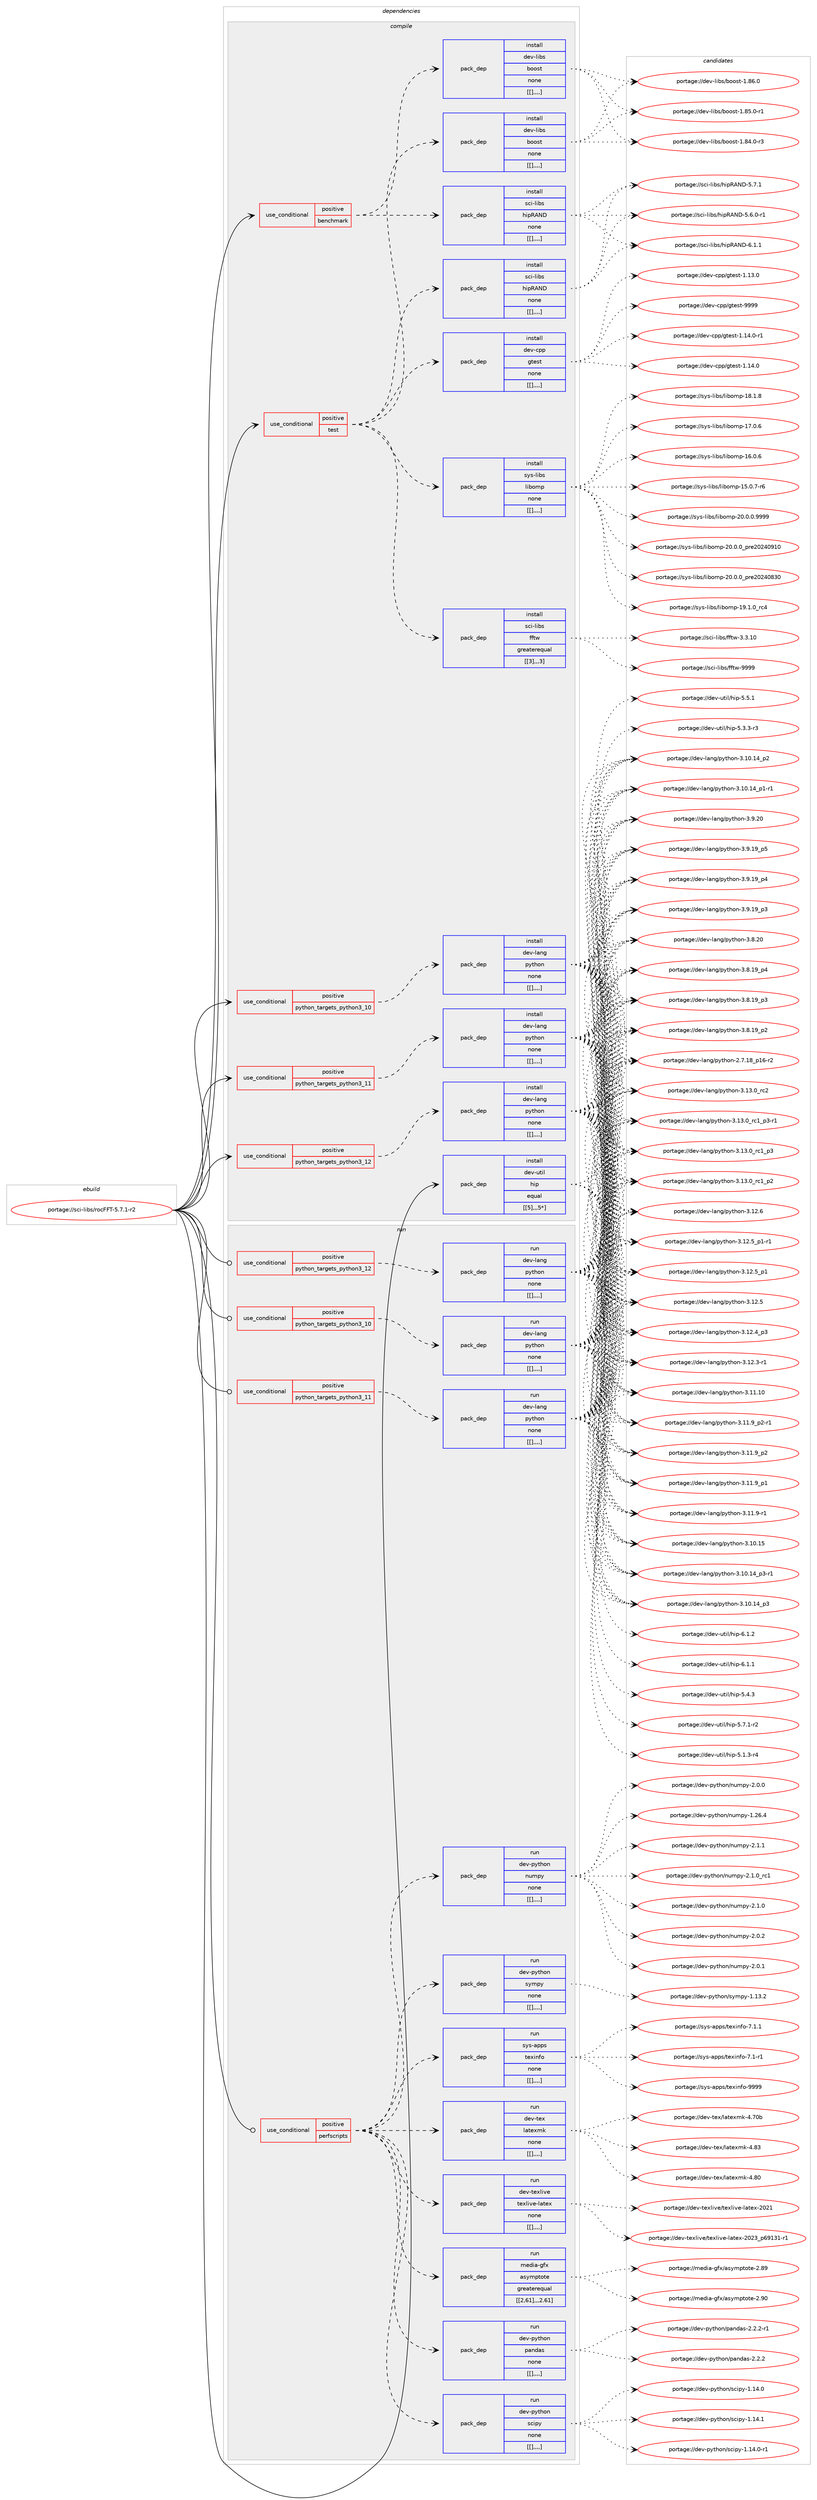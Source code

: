 digraph prolog {

# *************
# Graph options
# *************

newrank=true;
concentrate=true;
compound=true;
graph [rankdir=LR,fontname=Helvetica,fontsize=10,ranksep=1.5];#, ranksep=2.5, nodesep=0.2];
edge  [arrowhead=vee];
node  [fontname=Helvetica,fontsize=10];

# **********
# The ebuild
# **********

subgraph cluster_leftcol {
color=gray;
label=<<i>ebuild</i>>;
id [label="portage://sci-libs/rocFFT-5.7.1-r2", color=red, width=4, href="../sci-libs/rocFFT-5.7.1-r2.svg"];
}

# ****************
# The dependencies
# ****************

subgraph cluster_midcol {
color=gray;
label=<<i>dependencies</i>>;
subgraph cluster_compile {
fillcolor="#eeeeee";
style=filled;
label=<<i>compile</i>>;
subgraph cond111381 {
dependency421542 [label=<<TABLE BORDER="0" CELLBORDER="1" CELLSPACING="0" CELLPADDING="4"><TR><TD ROWSPAN="3" CELLPADDING="10">use_conditional</TD></TR><TR><TD>positive</TD></TR><TR><TD>benchmark</TD></TR></TABLE>>, shape=none, color=red];
subgraph pack307153 {
dependency421543 [label=<<TABLE BORDER="0" CELLBORDER="1" CELLSPACING="0" CELLPADDING="4" WIDTH="220"><TR><TD ROWSPAN="6" CELLPADDING="30">pack_dep</TD></TR><TR><TD WIDTH="110">install</TD></TR><TR><TD>dev-libs</TD></TR><TR><TD>boost</TD></TR><TR><TD>none</TD></TR><TR><TD>[[],,,,]</TD></TR></TABLE>>, shape=none, color=blue];
}
dependency421542:e -> dependency421543:w [weight=20,style="dashed",arrowhead="vee"];
subgraph pack307154 {
dependency421544 [label=<<TABLE BORDER="0" CELLBORDER="1" CELLSPACING="0" CELLPADDING="4" WIDTH="220"><TR><TD ROWSPAN="6" CELLPADDING="30">pack_dep</TD></TR><TR><TD WIDTH="110">install</TD></TR><TR><TD>sci-libs</TD></TR><TR><TD>hipRAND</TD></TR><TR><TD>none</TD></TR><TR><TD>[[],,,,]</TD></TR></TABLE>>, shape=none, color=blue];
}
dependency421542:e -> dependency421544:w [weight=20,style="dashed",arrowhead="vee"];
}
id:e -> dependency421542:w [weight=20,style="solid",arrowhead="vee"];
subgraph cond111382 {
dependency421545 [label=<<TABLE BORDER="0" CELLBORDER="1" CELLSPACING="0" CELLPADDING="4"><TR><TD ROWSPAN="3" CELLPADDING="10">use_conditional</TD></TR><TR><TD>positive</TD></TR><TR><TD>python_targets_python3_10</TD></TR></TABLE>>, shape=none, color=red];
subgraph pack307155 {
dependency421546 [label=<<TABLE BORDER="0" CELLBORDER="1" CELLSPACING="0" CELLPADDING="4" WIDTH="220"><TR><TD ROWSPAN="6" CELLPADDING="30">pack_dep</TD></TR><TR><TD WIDTH="110">install</TD></TR><TR><TD>dev-lang</TD></TR><TR><TD>python</TD></TR><TR><TD>none</TD></TR><TR><TD>[[],,,,]</TD></TR></TABLE>>, shape=none, color=blue];
}
dependency421545:e -> dependency421546:w [weight=20,style="dashed",arrowhead="vee"];
}
id:e -> dependency421545:w [weight=20,style="solid",arrowhead="vee"];
subgraph cond111383 {
dependency421547 [label=<<TABLE BORDER="0" CELLBORDER="1" CELLSPACING="0" CELLPADDING="4"><TR><TD ROWSPAN="3" CELLPADDING="10">use_conditional</TD></TR><TR><TD>positive</TD></TR><TR><TD>python_targets_python3_11</TD></TR></TABLE>>, shape=none, color=red];
subgraph pack307156 {
dependency421548 [label=<<TABLE BORDER="0" CELLBORDER="1" CELLSPACING="0" CELLPADDING="4" WIDTH="220"><TR><TD ROWSPAN="6" CELLPADDING="30">pack_dep</TD></TR><TR><TD WIDTH="110">install</TD></TR><TR><TD>dev-lang</TD></TR><TR><TD>python</TD></TR><TR><TD>none</TD></TR><TR><TD>[[],,,,]</TD></TR></TABLE>>, shape=none, color=blue];
}
dependency421547:e -> dependency421548:w [weight=20,style="dashed",arrowhead="vee"];
}
id:e -> dependency421547:w [weight=20,style="solid",arrowhead="vee"];
subgraph cond111384 {
dependency421549 [label=<<TABLE BORDER="0" CELLBORDER="1" CELLSPACING="0" CELLPADDING="4"><TR><TD ROWSPAN="3" CELLPADDING="10">use_conditional</TD></TR><TR><TD>positive</TD></TR><TR><TD>python_targets_python3_12</TD></TR></TABLE>>, shape=none, color=red];
subgraph pack307157 {
dependency421550 [label=<<TABLE BORDER="0" CELLBORDER="1" CELLSPACING="0" CELLPADDING="4" WIDTH="220"><TR><TD ROWSPAN="6" CELLPADDING="30">pack_dep</TD></TR><TR><TD WIDTH="110">install</TD></TR><TR><TD>dev-lang</TD></TR><TR><TD>python</TD></TR><TR><TD>none</TD></TR><TR><TD>[[],,,,]</TD></TR></TABLE>>, shape=none, color=blue];
}
dependency421549:e -> dependency421550:w [weight=20,style="dashed",arrowhead="vee"];
}
id:e -> dependency421549:w [weight=20,style="solid",arrowhead="vee"];
subgraph cond111385 {
dependency421551 [label=<<TABLE BORDER="0" CELLBORDER="1" CELLSPACING="0" CELLPADDING="4"><TR><TD ROWSPAN="3" CELLPADDING="10">use_conditional</TD></TR><TR><TD>positive</TD></TR><TR><TD>test</TD></TR></TABLE>>, shape=none, color=red];
subgraph pack307158 {
dependency421552 [label=<<TABLE BORDER="0" CELLBORDER="1" CELLSPACING="0" CELLPADDING="4" WIDTH="220"><TR><TD ROWSPAN="6" CELLPADDING="30">pack_dep</TD></TR><TR><TD WIDTH="110">install</TD></TR><TR><TD>dev-cpp</TD></TR><TR><TD>gtest</TD></TR><TR><TD>none</TD></TR><TR><TD>[[],,,,]</TD></TR></TABLE>>, shape=none, color=blue];
}
dependency421551:e -> dependency421552:w [weight=20,style="dashed",arrowhead="vee"];
subgraph pack307159 {
dependency421553 [label=<<TABLE BORDER="0" CELLBORDER="1" CELLSPACING="0" CELLPADDING="4" WIDTH="220"><TR><TD ROWSPAN="6" CELLPADDING="30">pack_dep</TD></TR><TR><TD WIDTH="110">install</TD></TR><TR><TD>dev-libs</TD></TR><TR><TD>boost</TD></TR><TR><TD>none</TD></TR><TR><TD>[[],,,,]</TD></TR></TABLE>>, shape=none, color=blue];
}
dependency421551:e -> dependency421553:w [weight=20,style="dashed",arrowhead="vee"];
subgraph pack307160 {
dependency421554 [label=<<TABLE BORDER="0" CELLBORDER="1" CELLSPACING="0" CELLPADDING="4" WIDTH="220"><TR><TD ROWSPAN="6" CELLPADDING="30">pack_dep</TD></TR><TR><TD WIDTH="110">install</TD></TR><TR><TD>sci-libs</TD></TR><TR><TD>fftw</TD></TR><TR><TD>greaterequal</TD></TR><TR><TD>[[3],,,3]</TD></TR></TABLE>>, shape=none, color=blue];
}
dependency421551:e -> dependency421554:w [weight=20,style="dashed",arrowhead="vee"];
subgraph pack307161 {
dependency421555 [label=<<TABLE BORDER="0" CELLBORDER="1" CELLSPACING="0" CELLPADDING="4" WIDTH="220"><TR><TD ROWSPAN="6" CELLPADDING="30">pack_dep</TD></TR><TR><TD WIDTH="110">install</TD></TR><TR><TD>sys-libs</TD></TR><TR><TD>libomp</TD></TR><TR><TD>none</TD></TR><TR><TD>[[],,,,]</TD></TR></TABLE>>, shape=none, color=blue];
}
dependency421551:e -> dependency421555:w [weight=20,style="dashed",arrowhead="vee"];
subgraph pack307162 {
dependency421556 [label=<<TABLE BORDER="0" CELLBORDER="1" CELLSPACING="0" CELLPADDING="4" WIDTH="220"><TR><TD ROWSPAN="6" CELLPADDING="30">pack_dep</TD></TR><TR><TD WIDTH="110">install</TD></TR><TR><TD>sci-libs</TD></TR><TR><TD>hipRAND</TD></TR><TR><TD>none</TD></TR><TR><TD>[[],,,,]</TD></TR></TABLE>>, shape=none, color=blue];
}
dependency421551:e -> dependency421556:w [weight=20,style="dashed",arrowhead="vee"];
}
id:e -> dependency421551:w [weight=20,style="solid",arrowhead="vee"];
subgraph pack307163 {
dependency421557 [label=<<TABLE BORDER="0" CELLBORDER="1" CELLSPACING="0" CELLPADDING="4" WIDTH="220"><TR><TD ROWSPAN="6" CELLPADDING="30">pack_dep</TD></TR><TR><TD WIDTH="110">install</TD></TR><TR><TD>dev-util</TD></TR><TR><TD>hip</TD></TR><TR><TD>equal</TD></TR><TR><TD>[[5],,,5*]</TD></TR></TABLE>>, shape=none, color=blue];
}
id:e -> dependency421557:w [weight=20,style="solid",arrowhead="vee"];
}
subgraph cluster_compileandrun {
fillcolor="#eeeeee";
style=filled;
label=<<i>compile and run</i>>;
}
subgraph cluster_run {
fillcolor="#eeeeee";
style=filled;
label=<<i>run</i>>;
subgraph cond111386 {
dependency421558 [label=<<TABLE BORDER="0" CELLBORDER="1" CELLSPACING="0" CELLPADDING="4"><TR><TD ROWSPAN="3" CELLPADDING="10">use_conditional</TD></TR><TR><TD>positive</TD></TR><TR><TD>perfscripts</TD></TR></TABLE>>, shape=none, color=red];
subgraph pack307164 {
dependency421559 [label=<<TABLE BORDER="0" CELLBORDER="1" CELLSPACING="0" CELLPADDING="4" WIDTH="220"><TR><TD ROWSPAN="6" CELLPADDING="30">pack_dep</TD></TR><TR><TD WIDTH="110">run</TD></TR><TR><TD>media-gfx</TD></TR><TR><TD>asymptote</TD></TR><TR><TD>greaterequal</TD></TR><TR><TD>[[2,61],,,2.61]</TD></TR></TABLE>>, shape=none, color=blue];
}
dependency421558:e -> dependency421559:w [weight=20,style="dashed",arrowhead="vee"];
subgraph pack307165 {
dependency421560 [label=<<TABLE BORDER="0" CELLBORDER="1" CELLSPACING="0" CELLPADDING="4" WIDTH="220"><TR><TD ROWSPAN="6" CELLPADDING="30">pack_dep</TD></TR><TR><TD WIDTH="110">run</TD></TR><TR><TD>dev-texlive</TD></TR><TR><TD>texlive-latex</TD></TR><TR><TD>none</TD></TR><TR><TD>[[],,,,]</TD></TR></TABLE>>, shape=none, color=blue];
}
dependency421558:e -> dependency421560:w [weight=20,style="dashed",arrowhead="vee"];
subgraph pack307166 {
dependency421561 [label=<<TABLE BORDER="0" CELLBORDER="1" CELLSPACING="0" CELLPADDING="4" WIDTH="220"><TR><TD ROWSPAN="6" CELLPADDING="30">pack_dep</TD></TR><TR><TD WIDTH="110">run</TD></TR><TR><TD>dev-tex</TD></TR><TR><TD>latexmk</TD></TR><TR><TD>none</TD></TR><TR><TD>[[],,,,]</TD></TR></TABLE>>, shape=none, color=blue];
}
dependency421558:e -> dependency421561:w [weight=20,style="dashed",arrowhead="vee"];
subgraph pack307167 {
dependency421562 [label=<<TABLE BORDER="0" CELLBORDER="1" CELLSPACING="0" CELLPADDING="4" WIDTH="220"><TR><TD ROWSPAN="6" CELLPADDING="30">pack_dep</TD></TR><TR><TD WIDTH="110">run</TD></TR><TR><TD>sys-apps</TD></TR><TR><TD>texinfo</TD></TR><TR><TD>none</TD></TR><TR><TD>[[],,,,]</TD></TR></TABLE>>, shape=none, color=blue];
}
dependency421558:e -> dependency421562:w [weight=20,style="dashed",arrowhead="vee"];
subgraph pack307168 {
dependency421563 [label=<<TABLE BORDER="0" CELLBORDER="1" CELLSPACING="0" CELLPADDING="4" WIDTH="220"><TR><TD ROWSPAN="6" CELLPADDING="30">pack_dep</TD></TR><TR><TD WIDTH="110">run</TD></TR><TR><TD>dev-python</TD></TR><TR><TD>sympy</TD></TR><TR><TD>none</TD></TR><TR><TD>[[],,,,]</TD></TR></TABLE>>, shape=none, color=blue];
}
dependency421558:e -> dependency421563:w [weight=20,style="dashed",arrowhead="vee"];
subgraph pack307169 {
dependency421564 [label=<<TABLE BORDER="0" CELLBORDER="1" CELLSPACING="0" CELLPADDING="4" WIDTH="220"><TR><TD ROWSPAN="6" CELLPADDING="30">pack_dep</TD></TR><TR><TD WIDTH="110">run</TD></TR><TR><TD>dev-python</TD></TR><TR><TD>numpy</TD></TR><TR><TD>none</TD></TR><TR><TD>[[],,,,]</TD></TR></TABLE>>, shape=none, color=blue];
}
dependency421558:e -> dependency421564:w [weight=20,style="dashed",arrowhead="vee"];
subgraph pack307170 {
dependency421565 [label=<<TABLE BORDER="0" CELLBORDER="1" CELLSPACING="0" CELLPADDING="4" WIDTH="220"><TR><TD ROWSPAN="6" CELLPADDING="30">pack_dep</TD></TR><TR><TD WIDTH="110">run</TD></TR><TR><TD>dev-python</TD></TR><TR><TD>scipy</TD></TR><TR><TD>none</TD></TR><TR><TD>[[],,,,]</TD></TR></TABLE>>, shape=none, color=blue];
}
dependency421558:e -> dependency421565:w [weight=20,style="dashed",arrowhead="vee"];
subgraph pack307171 {
dependency421566 [label=<<TABLE BORDER="0" CELLBORDER="1" CELLSPACING="0" CELLPADDING="4" WIDTH="220"><TR><TD ROWSPAN="6" CELLPADDING="30">pack_dep</TD></TR><TR><TD WIDTH="110">run</TD></TR><TR><TD>dev-python</TD></TR><TR><TD>pandas</TD></TR><TR><TD>none</TD></TR><TR><TD>[[],,,,]</TD></TR></TABLE>>, shape=none, color=blue];
}
dependency421558:e -> dependency421566:w [weight=20,style="dashed",arrowhead="vee"];
}
id:e -> dependency421558:w [weight=20,style="solid",arrowhead="odot"];
subgraph cond111387 {
dependency421567 [label=<<TABLE BORDER="0" CELLBORDER="1" CELLSPACING="0" CELLPADDING="4"><TR><TD ROWSPAN="3" CELLPADDING="10">use_conditional</TD></TR><TR><TD>positive</TD></TR><TR><TD>python_targets_python3_10</TD></TR></TABLE>>, shape=none, color=red];
subgraph pack307172 {
dependency421568 [label=<<TABLE BORDER="0" CELLBORDER="1" CELLSPACING="0" CELLPADDING="4" WIDTH="220"><TR><TD ROWSPAN="6" CELLPADDING="30">pack_dep</TD></TR><TR><TD WIDTH="110">run</TD></TR><TR><TD>dev-lang</TD></TR><TR><TD>python</TD></TR><TR><TD>none</TD></TR><TR><TD>[[],,,,]</TD></TR></TABLE>>, shape=none, color=blue];
}
dependency421567:e -> dependency421568:w [weight=20,style="dashed",arrowhead="vee"];
}
id:e -> dependency421567:w [weight=20,style="solid",arrowhead="odot"];
subgraph cond111388 {
dependency421569 [label=<<TABLE BORDER="0" CELLBORDER="1" CELLSPACING="0" CELLPADDING="4"><TR><TD ROWSPAN="3" CELLPADDING="10">use_conditional</TD></TR><TR><TD>positive</TD></TR><TR><TD>python_targets_python3_11</TD></TR></TABLE>>, shape=none, color=red];
subgraph pack307173 {
dependency421570 [label=<<TABLE BORDER="0" CELLBORDER="1" CELLSPACING="0" CELLPADDING="4" WIDTH="220"><TR><TD ROWSPAN="6" CELLPADDING="30">pack_dep</TD></TR><TR><TD WIDTH="110">run</TD></TR><TR><TD>dev-lang</TD></TR><TR><TD>python</TD></TR><TR><TD>none</TD></TR><TR><TD>[[],,,,]</TD></TR></TABLE>>, shape=none, color=blue];
}
dependency421569:e -> dependency421570:w [weight=20,style="dashed",arrowhead="vee"];
}
id:e -> dependency421569:w [weight=20,style="solid",arrowhead="odot"];
subgraph cond111389 {
dependency421571 [label=<<TABLE BORDER="0" CELLBORDER="1" CELLSPACING="0" CELLPADDING="4"><TR><TD ROWSPAN="3" CELLPADDING="10">use_conditional</TD></TR><TR><TD>positive</TD></TR><TR><TD>python_targets_python3_12</TD></TR></TABLE>>, shape=none, color=red];
subgraph pack307174 {
dependency421572 [label=<<TABLE BORDER="0" CELLBORDER="1" CELLSPACING="0" CELLPADDING="4" WIDTH="220"><TR><TD ROWSPAN="6" CELLPADDING="30">pack_dep</TD></TR><TR><TD WIDTH="110">run</TD></TR><TR><TD>dev-lang</TD></TR><TR><TD>python</TD></TR><TR><TD>none</TD></TR><TR><TD>[[],,,,]</TD></TR></TABLE>>, shape=none, color=blue];
}
dependency421571:e -> dependency421572:w [weight=20,style="dashed",arrowhead="vee"];
}
id:e -> dependency421571:w [weight=20,style="solid",arrowhead="odot"];
}
}

# **************
# The candidates
# **************

subgraph cluster_choices {
rank=same;
color=gray;
label=<<i>candidates</i>>;

subgraph choice307153 {
color=black;
nodesep=1;
choice1001011184510810598115479811111111511645494656544648 [label="portage://dev-libs/boost-1.86.0", color=red, width=4,href="../dev-libs/boost-1.86.0.svg"];
choice10010111845108105981154798111111115116454946565346484511449 [label="portage://dev-libs/boost-1.85.0-r1", color=red, width=4,href="../dev-libs/boost-1.85.0-r1.svg"];
choice10010111845108105981154798111111115116454946565246484511451 [label="portage://dev-libs/boost-1.84.0-r3", color=red, width=4,href="../dev-libs/boost-1.84.0-r3.svg"];
dependency421543:e -> choice1001011184510810598115479811111111511645494656544648:w [style=dotted,weight="100"];
dependency421543:e -> choice10010111845108105981154798111111115116454946565346484511449:w [style=dotted,weight="100"];
dependency421543:e -> choice10010111845108105981154798111111115116454946565246484511451:w [style=dotted,weight="100"];
}
subgraph choice307154 {
color=black;
nodesep=1;
choice1159910545108105981154710410511282657868455446494649 [label="portage://sci-libs/hipRAND-6.1.1", color=red, width=4,href="../sci-libs/hipRAND-6.1.1.svg"];
choice1159910545108105981154710410511282657868455346554649 [label="portage://sci-libs/hipRAND-5.7.1", color=red, width=4,href="../sci-libs/hipRAND-5.7.1.svg"];
choice11599105451081059811547104105112826578684553465446484511449 [label="portage://sci-libs/hipRAND-5.6.0-r1", color=red, width=4,href="../sci-libs/hipRAND-5.6.0-r1.svg"];
dependency421544:e -> choice1159910545108105981154710410511282657868455446494649:w [style=dotted,weight="100"];
dependency421544:e -> choice1159910545108105981154710410511282657868455346554649:w [style=dotted,weight="100"];
dependency421544:e -> choice11599105451081059811547104105112826578684553465446484511449:w [style=dotted,weight="100"];
}
subgraph choice307155 {
color=black;
nodesep=1;
choice10010111845108971101034711212111610411111045514649514648951149950 [label="portage://dev-lang/python-3.13.0_rc2", color=red, width=4,href="../dev-lang/python-3.13.0_rc2.svg"];
choice1001011184510897110103471121211161041111104551464951464895114994995112514511449 [label="portage://dev-lang/python-3.13.0_rc1_p3-r1", color=red, width=4,href="../dev-lang/python-3.13.0_rc1_p3-r1.svg"];
choice100101118451089711010347112121116104111110455146495146489511499499511251 [label="portage://dev-lang/python-3.13.0_rc1_p3", color=red, width=4,href="../dev-lang/python-3.13.0_rc1_p3.svg"];
choice100101118451089711010347112121116104111110455146495146489511499499511250 [label="portage://dev-lang/python-3.13.0_rc1_p2", color=red, width=4,href="../dev-lang/python-3.13.0_rc1_p2.svg"];
choice10010111845108971101034711212111610411111045514649504654 [label="portage://dev-lang/python-3.12.6", color=red, width=4,href="../dev-lang/python-3.12.6.svg"];
choice1001011184510897110103471121211161041111104551464950465395112494511449 [label="portage://dev-lang/python-3.12.5_p1-r1", color=red, width=4,href="../dev-lang/python-3.12.5_p1-r1.svg"];
choice100101118451089711010347112121116104111110455146495046539511249 [label="portage://dev-lang/python-3.12.5_p1", color=red, width=4,href="../dev-lang/python-3.12.5_p1.svg"];
choice10010111845108971101034711212111610411111045514649504653 [label="portage://dev-lang/python-3.12.5", color=red, width=4,href="../dev-lang/python-3.12.5.svg"];
choice100101118451089711010347112121116104111110455146495046529511251 [label="portage://dev-lang/python-3.12.4_p3", color=red, width=4,href="../dev-lang/python-3.12.4_p3.svg"];
choice100101118451089711010347112121116104111110455146495046514511449 [label="portage://dev-lang/python-3.12.3-r1", color=red, width=4,href="../dev-lang/python-3.12.3-r1.svg"];
choice1001011184510897110103471121211161041111104551464949464948 [label="portage://dev-lang/python-3.11.10", color=red, width=4,href="../dev-lang/python-3.11.10.svg"];
choice1001011184510897110103471121211161041111104551464949465795112504511449 [label="portage://dev-lang/python-3.11.9_p2-r1", color=red, width=4,href="../dev-lang/python-3.11.9_p2-r1.svg"];
choice100101118451089711010347112121116104111110455146494946579511250 [label="portage://dev-lang/python-3.11.9_p2", color=red, width=4,href="../dev-lang/python-3.11.9_p2.svg"];
choice100101118451089711010347112121116104111110455146494946579511249 [label="portage://dev-lang/python-3.11.9_p1", color=red, width=4,href="../dev-lang/python-3.11.9_p1.svg"];
choice100101118451089711010347112121116104111110455146494946574511449 [label="portage://dev-lang/python-3.11.9-r1", color=red, width=4,href="../dev-lang/python-3.11.9-r1.svg"];
choice1001011184510897110103471121211161041111104551464948464953 [label="portage://dev-lang/python-3.10.15", color=red, width=4,href="../dev-lang/python-3.10.15.svg"];
choice100101118451089711010347112121116104111110455146494846495295112514511449 [label="portage://dev-lang/python-3.10.14_p3-r1", color=red, width=4,href="../dev-lang/python-3.10.14_p3-r1.svg"];
choice10010111845108971101034711212111610411111045514649484649529511251 [label="portage://dev-lang/python-3.10.14_p3", color=red, width=4,href="../dev-lang/python-3.10.14_p3.svg"];
choice10010111845108971101034711212111610411111045514649484649529511250 [label="portage://dev-lang/python-3.10.14_p2", color=red, width=4,href="../dev-lang/python-3.10.14_p2.svg"];
choice100101118451089711010347112121116104111110455146494846495295112494511449 [label="portage://dev-lang/python-3.10.14_p1-r1", color=red, width=4,href="../dev-lang/python-3.10.14_p1-r1.svg"];
choice10010111845108971101034711212111610411111045514657465048 [label="portage://dev-lang/python-3.9.20", color=red, width=4,href="../dev-lang/python-3.9.20.svg"];
choice100101118451089711010347112121116104111110455146574649579511253 [label="portage://dev-lang/python-3.9.19_p5", color=red, width=4,href="../dev-lang/python-3.9.19_p5.svg"];
choice100101118451089711010347112121116104111110455146574649579511252 [label="portage://dev-lang/python-3.9.19_p4", color=red, width=4,href="../dev-lang/python-3.9.19_p4.svg"];
choice100101118451089711010347112121116104111110455146574649579511251 [label="portage://dev-lang/python-3.9.19_p3", color=red, width=4,href="../dev-lang/python-3.9.19_p3.svg"];
choice10010111845108971101034711212111610411111045514656465048 [label="portage://dev-lang/python-3.8.20", color=red, width=4,href="../dev-lang/python-3.8.20.svg"];
choice100101118451089711010347112121116104111110455146564649579511252 [label="portage://dev-lang/python-3.8.19_p4", color=red, width=4,href="../dev-lang/python-3.8.19_p4.svg"];
choice100101118451089711010347112121116104111110455146564649579511251 [label="portage://dev-lang/python-3.8.19_p3", color=red, width=4,href="../dev-lang/python-3.8.19_p3.svg"];
choice100101118451089711010347112121116104111110455146564649579511250 [label="portage://dev-lang/python-3.8.19_p2", color=red, width=4,href="../dev-lang/python-3.8.19_p2.svg"];
choice100101118451089711010347112121116104111110455046554649569511249544511450 [label="portage://dev-lang/python-2.7.18_p16-r2", color=red, width=4,href="../dev-lang/python-2.7.18_p16-r2.svg"];
dependency421546:e -> choice10010111845108971101034711212111610411111045514649514648951149950:w [style=dotted,weight="100"];
dependency421546:e -> choice1001011184510897110103471121211161041111104551464951464895114994995112514511449:w [style=dotted,weight="100"];
dependency421546:e -> choice100101118451089711010347112121116104111110455146495146489511499499511251:w [style=dotted,weight="100"];
dependency421546:e -> choice100101118451089711010347112121116104111110455146495146489511499499511250:w [style=dotted,weight="100"];
dependency421546:e -> choice10010111845108971101034711212111610411111045514649504654:w [style=dotted,weight="100"];
dependency421546:e -> choice1001011184510897110103471121211161041111104551464950465395112494511449:w [style=dotted,weight="100"];
dependency421546:e -> choice100101118451089711010347112121116104111110455146495046539511249:w [style=dotted,weight="100"];
dependency421546:e -> choice10010111845108971101034711212111610411111045514649504653:w [style=dotted,weight="100"];
dependency421546:e -> choice100101118451089711010347112121116104111110455146495046529511251:w [style=dotted,weight="100"];
dependency421546:e -> choice100101118451089711010347112121116104111110455146495046514511449:w [style=dotted,weight="100"];
dependency421546:e -> choice1001011184510897110103471121211161041111104551464949464948:w [style=dotted,weight="100"];
dependency421546:e -> choice1001011184510897110103471121211161041111104551464949465795112504511449:w [style=dotted,weight="100"];
dependency421546:e -> choice100101118451089711010347112121116104111110455146494946579511250:w [style=dotted,weight="100"];
dependency421546:e -> choice100101118451089711010347112121116104111110455146494946579511249:w [style=dotted,weight="100"];
dependency421546:e -> choice100101118451089711010347112121116104111110455146494946574511449:w [style=dotted,weight="100"];
dependency421546:e -> choice1001011184510897110103471121211161041111104551464948464953:w [style=dotted,weight="100"];
dependency421546:e -> choice100101118451089711010347112121116104111110455146494846495295112514511449:w [style=dotted,weight="100"];
dependency421546:e -> choice10010111845108971101034711212111610411111045514649484649529511251:w [style=dotted,weight="100"];
dependency421546:e -> choice10010111845108971101034711212111610411111045514649484649529511250:w [style=dotted,weight="100"];
dependency421546:e -> choice100101118451089711010347112121116104111110455146494846495295112494511449:w [style=dotted,weight="100"];
dependency421546:e -> choice10010111845108971101034711212111610411111045514657465048:w [style=dotted,weight="100"];
dependency421546:e -> choice100101118451089711010347112121116104111110455146574649579511253:w [style=dotted,weight="100"];
dependency421546:e -> choice100101118451089711010347112121116104111110455146574649579511252:w [style=dotted,weight="100"];
dependency421546:e -> choice100101118451089711010347112121116104111110455146574649579511251:w [style=dotted,weight="100"];
dependency421546:e -> choice10010111845108971101034711212111610411111045514656465048:w [style=dotted,weight="100"];
dependency421546:e -> choice100101118451089711010347112121116104111110455146564649579511252:w [style=dotted,weight="100"];
dependency421546:e -> choice100101118451089711010347112121116104111110455146564649579511251:w [style=dotted,weight="100"];
dependency421546:e -> choice100101118451089711010347112121116104111110455146564649579511250:w [style=dotted,weight="100"];
dependency421546:e -> choice100101118451089711010347112121116104111110455046554649569511249544511450:w [style=dotted,weight="100"];
}
subgraph choice307156 {
color=black;
nodesep=1;
choice10010111845108971101034711212111610411111045514649514648951149950 [label="portage://dev-lang/python-3.13.0_rc2", color=red, width=4,href="../dev-lang/python-3.13.0_rc2.svg"];
choice1001011184510897110103471121211161041111104551464951464895114994995112514511449 [label="portage://dev-lang/python-3.13.0_rc1_p3-r1", color=red, width=4,href="../dev-lang/python-3.13.0_rc1_p3-r1.svg"];
choice100101118451089711010347112121116104111110455146495146489511499499511251 [label="portage://dev-lang/python-3.13.0_rc1_p3", color=red, width=4,href="../dev-lang/python-3.13.0_rc1_p3.svg"];
choice100101118451089711010347112121116104111110455146495146489511499499511250 [label="portage://dev-lang/python-3.13.0_rc1_p2", color=red, width=4,href="../dev-lang/python-3.13.0_rc1_p2.svg"];
choice10010111845108971101034711212111610411111045514649504654 [label="portage://dev-lang/python-3.12.6", color=red, width=4,href="../dev-lang/python-3.12.6.svg"];
choice1001011184510897110103471121211161041111104551464950465395112494511449 [label="portage://dev-lang/python-3.12.5_p1-r1", color=red, width=4,href="../dev-lang/python-3.12.5_p1-r1.svg"];
choice100101118451089711010347112121116104111110455146495046539511249 [label="portage://dev-lang/python-3.12.5_p1", color=red, width=4,href="../dev-lang/python-3.12.5_p1.svg"];
choice10010111845108971101034711212111610411111045514649504653 [label="portage://dev-lang/python-3.12.5", color=red, width=4,href="../dev-lang/python-3.12.5.svg"];
choice100101118451089711010347112121116104111110455146495046529511251 [label="portage://dev-lang/python-3.12.4_p3", color=red, width=4,href="../dev-lang/python-3.12.4_p3.svg"];
choice100101118451089711010347112121116104111110455146495046514511449 [label="portage://dev-lang/python-3.12.3-r1", color=red, width=4,href="../dev-lang/python-3.12.3-r1.svg"];
choice1001011184510897110103471121211161041111104551464949464948 [label="portage://dev-lang/python-3.11.10", color=red, width=4,href="../dev-lang/python-3.11.10.svg"];
choice1001011184510897110103471121211161041111104551464949465795112504511449 [label="portage://dev-lang/python-3.11.9_p2-r1", color=red, width=4,href="../dev-lang/python-3.11.9_p2-r1.svg"];
choice100101118451089711010347112121116104111110455146494946579511250 [label="portage://dev-lang/python-3.11.9_p2", color=red, width=4,href="../dev-lang/python-3.11.9_p2.svg"];
choice100101118451089711010347112121116104111110455146494946579511249 [label="portage://dev-lang/python-3.11.9_p1", color=red, width=4,href="../dev-lang/python-3.11.9_p1.svg"];
choice100101118451089711010347112121116104111110455146494946574511449 [label="portage://dev-lang/python-3.11.9-r1", color=red, width=4,href="../dev-lang/python-3.11.9-r1.svg"];
choice1001011184510897110103471121211161041111104551464948464953 [label="portage://dev-lang/python-3.10.15", color=red, width=4,href="../dev-lang/python-3.10.15.svg"];
choice100101118451089711010347112121116104111110455146494846495295112514511449 [label="portage://dev-lang/python-3.10.14_p3-r1", color=red, width=4,href="../dev-lang/python-3.10.14_p3-r1.svg"];
choice10010111845108971101034711212111610411111045514649484649529511251 [label="portage://dev-lang/python-3.10.14_p3", color=red, width=4,href="../dev-lang/python-3.10.14_p3.svg"];
choice10010111845108971101034711212111610411111045514649484649529511250 [label="portage://dev-lang/python-3.10.14_p2", color=red, width=4,href="../dev-lang/python-3.10.14_p2.svg"];
choice100101118451089711010347112121116104111110455146494846495295112494511449 [label="portage://dev-lang/python-3.10.14_p1-r1", color=red, width=4,href="../dev-lang/python-3.10.14_p1-r1.svg"];
choice10010111845108971101034711212111610411111045514657465048 [label="portage://dev-lang/python-3.9.20", color=red, width=4,href="../dev-lang/python-3.9.20.svg"];
choice100101118451089711010347112121116104111110455146574649579511253 [label="portage://dev-lang/python-3.9.19_p5", color=red, width=4,href="../dev-lang/python-3.9.19_p5.svg"];
choice100101118451089711010347112121116104111110455146574649579511252 [label="portage://dev-lang/python-3.9.19_p4", color=red, width=4,href="../dev-lang/python-3.9.19_p4.svg"];
choice100101118451089711010347112121116104111110455146574649579511251 [label="portage://dev-lang/python-3.9.19_p3", color=red, width=4,href="../dev-lang/python-3.9.19_p3.svg"];
choice10010111845108971101034711212111610411111045514656465048 [label="portage://dev-lang/python-3.8.20", color=red, width=4,href="../dev-lang/python-3.8.20.svg"];
choice100101118451089711010347112121116104111110455146564649579511252 [label="portage://dev-lang/python-3.8.19_p4", color=red, width=4,href="../dev-lang/python-3.8.19_p4.svg"];
choice100101118451089711010347112121116104111110455146564649579511251 [label="portage://dev-lang/python-3.8.19_p3", color=red, width=4,href="../dev-lang/python-3.8.19_p3.svg"];
choice100101118451089711010347112121116104111110455146564649579511250 [label="portage://dev-lang/python-3.8.19_p2", color=red, width=4,href="../dev-lang/python-3.8.19_p2.svg"];
choice100101118451089711010347112121116104111110455046554649569511249544511450 [label="portage://dev-lang/python-2.7.18_p16-r2", color=red, width=4,href="../dev-lang/python-2.7.18_p16-r2.svg"];
dependency421548:e -> choice10010111845108971101034711212111610411111045514649514648951149950:w [style=dotted,weight="100"];
dependency421548:e -> choice1001011184510897110103471121211161041111104551464951464895114994995112514511449:w [style=dotted,weight="100"];
dependency421548:e -> choice100101118451089711010347112121116104111110455146495146489511499499511251:w [style=dotted,weight="100"];
dependency421548:e -> choice100101118451089711010347112121116104111110455146495146489511499499511250:w [style=dotted,weight="100"];
dependency421548:e -> choice10010111845108971101034711212111610411111045514649504654:w [style=dotted,weight="100"];
dependency421548:e -> choice1001011184510897110103471121211161041111104551464950465395112494511449:w [style=dotted,weight="100"];
dependency421548:e -> choice100101118451089711010347112121116104111110455146495046539511249:w [style=dotted,weight="100"];
dependency421548:e -> choice10010111845108971101034711212111610411111045514649504653:w [style=dotted,weight="100"];
dependency421548:e -> choice100101118451089711010347112121116104111110455146495046529511251:w [style=dotted,weight="100"];
dependency421548:e -> choice100101118451089711010347112121116104111110455146495046514511449:w [style=dotted,weight="100"];
dependency421548:e -> choice1001011184510897110103471121211161041111104551464949464948:w [style=dotted,weight="100"];
dependency421548:e -> choice1001011184510897110103471121211161041111104551464949465795112504511449:w [style=dotted,weight="100"];
dependency421548:e -> choice100101118451089711010347112121116104111110455146494946579511250:w [style=dotted,weight="100"];
dependency421548:e -> choice100101118451089711010347112121116104111110455146494946579511249:w [style=dotted,weight="100"];
dependency421548:e -> choice100101118451089711010347112121116104111110455146494946574511449:w [style=dotted,weight="100"];
dependency421548:e -> choice1001011184510897110103471121211161041111104551464948464953:w [style=dotted,weight="100"];
dependency421548:e -> choice100101118451089711010347112121116104111110455146494846495295112514511449:w [style=dotted,weight="100"];
dependency421548:e -> choice10010111845108971101034711212111610411111045514649484649529511251:w [style=dotted,weight="100"];
dependency421548:e -> choice10010111845108971101034711212111610411111045514649484649529511250:w [style=dotted,weight="100"];
dependency421548:e -> choice100101118451089711010347112121116104111110455146494846495295112494511449:w [style=dotted,weight="100"];
dependency421548:e -> choice10010111845108971101034711212111610411111045514657465048:w [style=dotted,weight="100"];
dependency421548:e -> choice100101118451089711010347112121116104111110455146574649579511253:w [style=dotted,weight="100"];
dependency421548:e -> choice100101118451089711010347112121116104111110455146574649579511252:w [style=dotted,weight="100"];
dependency421548:e -> choice100101118451089711010347112121116104111110455146574649579511251:w [style=dotted,weight="100"];
dependency421548:e -> choice10010111845108971101034711212111610411111045514656465048:w [style=dotted,weight="100"];
dependency421548:e -> choice100101118451089711010347112121116104111110455146564649579511252:w [style=dotted,weight="100"];
dependency421548:e -> choice100101118451089711010347112121116104111110455146564649579511251:w [style=dotted,weight="100"];
dependency421548:e -> choice100101118451089711010347112121116104111110455146564649579511250:w [style=dotted,weight="100"];
dependency421548:e -> choice100101118451089711010347112121116104111110455046554649569511249544511450:w [style=dotted,weight="100"];
}
subgraph choice307157 {
color=black;
nodesep=1;
choice10010111845108971101034711212111610411111045514649514648951149950 [label="portage://dev-lang/python-3.13.0_rc2", color=red, width=4,href="../dev-lang/python-3.13.0_rc2.svg"];
choice1001011184510897110103471121211161041111104551464951464895114994995112514511449 [label="portage://dev-lang/python-3.13.0_rc1_p3-r1", color=red, width=4,href="../dev-lang/python-3.13.0_rc1_p3-r1.svg"];
choice100101118451089711010347112121116104111110455146495146489511499499511251 [label="portage://dev-lang/python-3.13.0_rc1_p3", color=red, width=4,href="../dev-lang/python-3.13.0_rc1_p3.svg"];
choice100101118451089711010347112121116104111110455146495146489511499499511250 [label="portage://dev-lang/python-3.13.0_rc1_p2", color=red, width=4,href="../dev-lang/python-3.13.0_rc1_p2.svg"];
choice10010111845108971101034711212111610411111045514649504654 [label="portage://dev-lang/python-3.12.6", color=red, width=4,href="../dev-lang/python-3.12.6.svg"];
choice1001011184510897110103471121211161041111104551464950465395112494511449 [label="portage://dev-lang/python-3.12.5_p1-r1", color=red, width=4,href="../dev-lang/python-3.12.5_p1-r1.svg"];
choice100101118451089711010347112121116104111110455146495046539511249 [label="portage://dev-lang/python-3.12.5_p1", color=red, width=4,href="../dev-lang/python-3.12.5_p1.svg"];
choice10010111845108971101034711212111610411111045514649504653 [label="portage://dev-lang/python-3.12.5", color=red, width=4,href="../dev-lang/python-3.12.5.svg"];
choice100101118451089711010347112121116104111110455146495046529511251 [label="portage://dev-lang/python-3.12.4_p3", color=red, width=4,href="../dev-lang/python-3.12.4_p3.svg"];
choice100101118451089711010347112121116104111110455146495046514511449 [label="portage://dev-lang/python-3.12.3-r1", color=red, width=4,href="../dev-lang/python-3.12.3-r1.svg"];
choice1001011184510897110103471121211161041111104551464949464948 [label="portage://dev-lang/python-3.11.10", color=red, width=4,href="../dev-lang/python-3.11.10.svg"];
choice1001011184510897110103471121211161041111104551464949465795112504511449 [label="portage://dev-lang/python-3.11.9_p2-r1", color=red, width=4,href="../dev-lang/python-3.11.9_p2-r1.svg"];
choice100101118451089711010347112121116104111110455146494946579511250 [label="portage://dev-lang/python-3.11.9_p2", color=red, width=4,href="../dev-lang/python-3.11.9_p2.svg"];
choice100101118451089711010347112121116104111110455146494946579511249 [label="portage://dev-lang/python-3.11.9_p1", color=red, width=4,href="../dev-lang/python-3.11.9_p1.svg"];
choice100101118451089711010347112121116104111110455146494946574511449 [label="portage://dev-lang/python-3.11.9-r1", color=red, width=4,href="../dev-lang/python-3.11.9-r1.svg"];
choice1001011184510897110103471121211161041111104551464948464953 [label="portage://dev-lang/python-3.10.15", color=red, width=4,href="../dev-lang/python-3.10.15.svg"];
choice100101118451089711010347112121116104111110455146494846495295112514511449 [label="portage://dev-lang/python-3.10.14_p3-r1", color=red, width=4,href="../dev-lang/python-3.10.14_p3-r1.svg"];
choice10010111845108971101034711212111610411111045514649484649529511251 [label="portage://dev-lang/python-3.10.14_p3", color=red, width=4,href="../dev-lang/python-3.10.14_p3.svg"];
choice10010111845108971101034711212111610411111045514649484649529511250 [label="portage://dev-lang/python-3.10.14_p2", color=red, width=4,href="../dev-lang/python-3.10.14_p2.svg"];
choice100101118451089711010347112121116104111110455146494846495295112494511449 [label="portage://dev-lang/python-3.10.14_p1-r1", color=red, width=4,href="../dev-lang/python-3.10.14_p1-r1.svg"];
choice10010111845108971101034711212111610411111045514657465048 [label="portage://dev-lang/python-3.9.20", color=red, width=4,href="../dev-lang/python-3.9.20.svg"];
choice100101118451089711010347112121116104111110455146574649579511253 [label="portage://dev-lang/python-3.9.19_p5", color=red, width=4,href="../dev-lang/python-3.9.19_p5.svg"];
choice100101118451089711010347112121116104111110455146574649579511252 [label="portage://dev-lang/python-3.9.19_p4", color=red, width=4,href="../dev-lang/python-3.9.19_p4.svg"];
choice100101118451089711010347112121116104111110455146574649579511251 [label="portage://dev-lang/python-3.9.19_p3", color=red, width=4,href="../dev-lang/python-3.9.19_p3.svg"];
choice10010111845108971101034711212111610411111045514656465048 [label="portage://dev-lang/python-3.8.20", color=red, width=4,href="../dev-lang/python-3.8.20.svg"];
choice100101118451089711010347112121116104111110455146564649579511252 [label="portage://dev-lang/python-3.8.19_p4", color=red, width=4,href="../dev-lang/python-3.8.19_p4.svg"];
choice100101118451089711010347112121116104111110455146564649579511251 [label="portage://dev-lang/python-3.8.19_p3", color=red, width=4,href="../dev-lang/python-3.8.19_p3.svg"];
choice100101118451089711010347112121116104111110455146564649579511250 [label="portage://dev-lang/python-3.8.19_p2", color=red, width=4,href="../dev-lang/python-3.8.19_p2.svg"];
choice100101118451089711010347112121116104111110455046554649569511249544511450 [label="portage://dev-lang/python-2.7.18_p16-r2", color=red, width=4,href="../dev-lang/python-2.7.18_p16-r2.svg"];
dependency421550:e -> choice10010111845108971101034711212111610411111045514649514648951149950:w [style=dotted,weight="100"];
dependency421550:e -> choice1001011184510897110103471121211161041111104551464951464895114994995112514511449:w [style=dotted,weight="100"];
dependency421550:e -> choice100101118451089711010347112121116104111110455146495146489511499499511251:w [style=dotted,weight="100"];
dependency421550:e -> choice100101118451089711010347112121116104111110455146495146489511499499511250:w [style=dotted,weight="100"];
dependency421550:e -> choice10010111845108971101034711212111610411111045514649504654:w [style=dotted,weight="100"];
dependency421550:e -> choice1001011184510897110103471121211161041111104551464950465395112494511449:w [style=dotted,weight="100"];
dependency421550:e -> choice100101118451089711010347112121116104111110455146495046539511249:w [style=dotted,weight="100"];
dependency421550:e -> choice10010111845108971101034711212111610411111045514649504653:w [style=dotted,weight="100"];
dependency421550:e -> choice100101118451089711010347112121116104111110455146495046529511251:w [style=dotted,weight="100"];
dependency421550:e -> choice100101118451089711010347112121116104111110455146495046514511449:w [style=dotted,weight="100"];
dependency421550:e -> choice1001011184510897110103471121211161041111104551464949464948:w [style=dotted,weight="100"];
dependency421550:e -> choice1001011184510897110103471121211161041111104551464949465795112504511449:w [style=dotted,weight="100"];
dependency421550:e -> choice100101118451089711010347112121116104111110455146494946579511250:w [style=dotted,weight="100"];
dependency421550:e -> choice100101118451089711010347112121116104111110455146494946579511249:w [style=dotted,weight="100"];
dependency421550:e -> choice100101118451089711010347112121116104111110455146494946574511449:w [style=dotted,weight="100"];
dependency421550:e -> choice1001011184510897110103471121211161041111104551464948464953:w [style=dotted,weight="100"];
dependency421550:e -> choice100101118451089711010347112121116104111110455146494846495295112514511449:w [style=dotted,weight="100"];
dependency421550:e -> choice10010111845108971101034711212111610411111045514649484649529511251:w [style=dotted,weight="100"];
dependency421550:e -> choice10010111845108971101034711212111610411111045514649484649529511250:w [style=dotted,weight="100"];
dependency421550:e -> choice100101118451089711010347112121116104111110455146494846495295112494511449:w [style=dotted,weight="100"];
dependency421550:e -> choice10010111845108971101034711212111610411111045514657465048:w [style=dotted,weight="100"];
dependency421550:e -> choice100101118451089711010347112121116104111110455146574649579511253:w [style=dotted,weight="100"];
dependency421550:e -> choice100101118451089711010347112121116104111110455146574649579511252:w [style=dotted,weight="100"];
dependency421550:e -> choice100101118451089711010347112121116104111110455146574649579511251:w [style=dotted,weight="100"];
dependency421550:e -> choice10010111845108971101034711212111610411111045514656465048:w [style=dotted,weight="100"];
dependency421550:e -> choice100101118451089711010347112121116104111110455146564649579511252:w [style=dotted,weight="100"];
dependency421550:e -> choice100101118451089711010347112121116104111110455146564649579511251:w [style=dotted,weight="100"];
dependency421550:e -> choice100101118451089711010347112121116104111110455146564649579511250:w [style=dotted,weight="100"];
dependency421550:e -> choice100101118451089711010347112121116104111110455046554649569511249544511450:w [style=dotted,weight="100"];
}
subgraph choice307158 {
color=black;
nodesep=1;
choice1001011184599112112471031161011151164557575757 [label="portage://dev-cpp/gtest-9999", color=red, width=4,href="../dev-cpp/gtest-9999.svg"];
choice100101118459911211247103116101115116454946495246484511449 [label="portage://dev-cpp/gtest-1.14.0-r1", color=red, width=4,href="../dev-cpp/gtest-1.14.0-r1.svg"];
choice10010111845991121124710311610111511645494649524648 [label="portage://dev-cpp/gtest-1.14.0", color=red, width=4,href="../dev-cpp/gtest-1.14.0.svg"];
choice10010111845991121124710311610111511645494649514648 [label="portage://dev-cpp/gtest-1.13.0", color=red, width=4,href="../dev-cpp/gtest-1.13.0.svg"];
dependency421552:e -> choice1001011184599112112471031161011151164557575757:w [style=dotted,weight="100"];
dependency421552:e -> choice100101118459911211247103116101115116454946495246484511449:w [style=dotted,weight="100"];
dependency421552:e -> choice10010111845991121124710311610111511645494649524648:w [style=dotted,weight="100"];
dependency421552:e -> choice10010111845991121124710311610111511645494649514648:w [style=dotted,weight="100"];
}
subgraph choice307159 {
color=black;
nodesep=1;
choice1001011184510810598115479811111111511645494656544648 [label="portage://dev-libs/boost-1.86.0", color=red, width=4,href="../dev-libs/boost-1.86.0.svg"];
choice10010111845108105981154798111111115116454946565346484511449 [label="portage://dev-libs/boost-1.85.0-r1", color=red, width=4,href="../dev-libs/boost-1.85.0-r1.svg"];
choice10010111845108105981154798111111115116454946565246484511451 [label="portage://dev-libs/boost-1.84.0-r3", color=red, width=4,href="../dev-libs/boost-1.84.0-r3.svg"];
dependency421553:e -> choice1001011184510810598115479811111111511645494656544648:w [style=dotted,weight="100"];
dependency421553:e -> choice10010111845108105981154798111111115116454946565346484511449:w [style=dotted,weight="100"];
dependency421553:e -> choice10010111845108105981154798111111115116454946565246484511451:w [style=dotted,weight="100"];
}
subgraph choice307160 {
color=black;
nodesep=1;
choice115991054510810598115471021021161194557575757 [label="portage://sci-libs/fftw-9999", color=red, width=4,href="../sci-libs/fftw-9999.svg"];
choice1159910545108105981154710210211611945514651464948 [label="portage://sci-libs/fftw-3.3.10", color=red, width=4,href="../sci-libs/fftw-3.3.10.svg"];
dependency421554:e -> choice115991054510810598115471021021161194557575757:w [style=dotted,weight="100"];
dependency421554:e -> choice1159910545108105981154710210211611945514651464948:w [style=dotted,weight="100"];
}
subgraph choice307161 {
color=black;
nodesep=1;
choice11512111545108105981154710810598111109112455048464846484657575757 [label="portage://sys-libs/libomp-20.0.0.9999", color=red, width=4,href="../sys-libs/libomp-20.0.0.9999.svg"];
choice1151211154510810598115471081059811110911245504846484648951121141015048505248574948 [label="portage://sys-libs/libomp-20.0.0_pre20240910", color=red, width=4,href="../sys-libs/libomp-20.0.0_pre20240910.svg"];
choice1151211154510810598115471081059811110911245504846484648951121141015048505248565148 [label="portage://sys-libs/libomp-20.0.0_pre20240830", color=red, width=4,href="../sys-libs/libomp-20.0.0_pre20240830.svg"];
choice1151211154510810598115471081059811110911245495746494648951149952 [label="portage://sys-libs/libomp-19.1.0_rc4", color=red, width=4,href="../sys-libs/libomp-19.1.0_rc4.svg"];
choice1151211154510810598115471081059811110911245495646494656 [label="portage://sys-libs/libomp-18.1.8", color=red, width=4,href="../sys-libs/libomp-18.1.8.svg"];
choice1151211154510810598115471081059811110911245495546484654 [label="portage://sys-libs/libomp-17.0.6", color=red, width=4,href="../sys-libs/libomp-17.0.6.svg"];
choice1151211154510810598115471081059811110911245495446484654 [label="portage://sys-libs/libomp-16.0.6", color=red, width=4,href="../sys-libs/libomp-16.0.6.svg"];
choice11512111545108105981154710810598111109112454953464846554511454 [label="portage://sys-libs/libomp-15.0.7-r6", color=red, width=4,href="../sys-libs/libomp-15.0.7-r6.svg"];
dependency421555:e -> choice11512111545108105981154710810598111109112455048464846484657575757:w [style=dotted,weight="100"];
dependency421555:e -> choice1151211154510810598115471081059811110911245504846484648951121141015048505248574948:w [style=dotted,weight="100"];
dependency421555:e -> choice1151211154510810598115471081059811110911245504846484648951121141015048505248565148:w [style=dotted,weight="100"];
dependency421555:e -> choice1151211154510810598115471081059811110911245495746494648951149952:w [style=dotted,weight="100"];
dependency421555:e -> choice1151211154510810598115471081059811110911245495646494656:w [style=dotted,weight="100"];
dependency421555:e -> choice1151211154510810598115471081059811110911245495546484654:w [style=dotted,weight="100"];
dependency421555:e -> choice1151211154510810598115471081059811110911245495446484654:w [style=dotted,weight="100"];
dependency421555:e -> choice11512111545108105981154710810598111109112454953464846554511454:w [style=dotted,weight="100"];
}
subgraph choice307162 {
color=black;
nodesep=1;
choice1159910545108105981154710410511282657868455446494649 [label="portage://sci-libs/hipRAND-6.1.1", color=red, width=4,href="../sci-libs/hipRAND-6.1.1.svg"];
choice1159910545108105981154710410511282657868455346554649 [label="portage://sci-libs/hipRAND-5.7.1", color=red, width=4,href="../sci-libs/hipRAND-5.7.1.svg"];
choice11599105451081059811547104105112826578684553465446484511449 [label="portage://sci-libs/hipRAND-5.6.0-r1", color=red, width=4,href="../sci-libs/hipRAND-5.6.0-r1.svg"];
dependency421556:e -> choice1159910545108105981154710410511282657868455446494649:w [style=dotted,weight="100"];
dependency421556:e -> choice1159910545108105981154710410511282657868455346554649:w [style=dotted,weight="100"];
dependency421556:e -> choice11599105451081059811547104105112826578684553465446484511449:w [style=dotted,weight="100"];
}
subgraph choice307163 {
color=black;
nodesep=1;
choice1001011184511711610510847104105112455446494650 [label="portage://dev-util/hip-6.1.2", color=red, width=4,href="../dev-util/hip-6.1.2.svg"];
choice1001011184511711610510847104105112455446494649 [label="portage://dev-util/hip-6.1.1", color=red, width=4,href="../dev-util/hip-6.1.1.svg"];
choice10010111845117116105108471041051124553465546494511450 [label="portage://dev-util/hip-5.7.1-r2", color=red, width=4,href="../dev-util/hip-5.7.1-r2.svg"];
choice1001011184511711610510847104105112455346534649 [label="portage://dev-util/hip-5.5.1", color=red, width=4,href="../dev-util/hip-5.5.1.svg"];
choice1001011184511711610510847104105112455346524651 [label="portage://dev-util/hip-5.4.3", color=red, width=4,href="../dev-util/hip-5.4.3.svg"];
choice10010111845117116105108471041051124553465146514511451 [label="portage://dev-util/hip-5.3.3-r3", color=red, width=4,href="../dev-util/hip-5.3.3-r3.svg"];
choice10010111845117116105108471041051124553464946514511452 [label="portage://dev-util/hip-5.1.3-r4", color=red, width=4,href="../dev-util/hip-5.1.3-r4.svg"];
dependency421557:e -> choice1001011184511711610510847104105112455446494650:w [style=dotted,weight="100"];
dependency421557:e -> choice1001011184511711610510847104105112455446494649:w [style=dotted,weight="100"];
dependency421557:e -> choice10010111845117116105108471041051124553465546494511450:w [style=dotted,weight="100"];
dependency421557:e -> choice1001011184511711610510847104105112455346534649:w [style=dotted,weight="100"];
dependency421557:e -> choice1001011184511711610510847104105112455346524651:w [style=dotted,weight="100"];
dependency421557:e -> choice10010111845117116105108471041051124553465146514511451:w [style=dotted,weight="100"];
dependency421557:e -> choice10010111845117116105108471041051124553464946514511452:w [style=dotted,weight="100"];
}
subgraph choice307164 {
color=black;
nodesep=1;
choice109101100105974510310212047971151211091121161111161014550465748 [label="portage://media-gfx/asymptote-2.90", color=red, width=4,href="../media-gfx/asymptote-2.90.svg"];
choice109101100105974510310212047971151211091121161111161014550465657 [label="portage://media-gfx/asymptote-2.89", color=red, width=4,href="../media-gfx/asymptote-2.89.svg"];
dependency421559:e -> choice109101100105974510310212047971151211091121161111161014550465748:w [style=dotted,weight="100"];
dependency421559:e -> choice109101100105974510310212047971151211091121161111161014550465657:w [style=dotted,weight="100"];
}
subgraph choice307165 {
color=black;
nodesep=1;
choice1001011184511610112010810511810147116101120108105118101451089711610112045504850519511254574951494511449 [label="portage://dev-texlive/texlive-latex-2023_p69131-r1", color=red, width=4,href="../dev-texlive/texlive-latex-2023_p69131-r1.svg"];
choice100101118451161011201081051181014711610112010810511810145108971161011204550485049 [label="portage://dev-texlive/texlive-latex-2021", color=red, width=4,href="../dev-texlive/texlive-latex-2021.svg"];
dependency421560:e -> choice1001011184511610112010810511810147116101120108105118101451089711610112045504850519511254574951494511449:w [style=dotted,weight="100"];
dependency421560:e -> choice100101118451161011201081051181014711610112010810511810145108971161011204550485049:w [style=dotted,weight="100"];
}
subgraph choice307166 {
color=black;
nodesep=1;
choice1001011184511610112047108971161011201091074552465651 [label="portage://dev-tex/latexmk-4.83", color=red, width=4,href="../dev-tex/latexmk-4.83.svg"];
choice1001011184511610112047108971161011201091074552465648 [label="portage://dev-tex/latexmk-4.80", color=red, width=4,href="../dev-tex/latexmk-4.80.svg"];
choice100101118451161011204710897116101120109107455246554898 [label="portage://dev-tex/latexmk-4.70b", color=red, width=4,href="../dev-tex/latexmk-4.70b.svg"];
dependency421561:e -> choice1001011184511610112047108971161011201091074552465651:w [style=dotted,weight="100"];
dependency421561:e -> choice1001011184511610112047108971161011201091074552465648:w [style=dotted,weight="100"];
dependency421561:e -> choice100101118451161011204710897116101120109107455246554898:w [style=dotted,weight="100"];
}
subgraph choice307167 {
color=black;
nodesep=1;
choice1151211154597112112115471161011201051101021114557575757 [label="portage://sys-apps/texinfo-9999", color=red, width=4,href="../sys-apps/texinfo-9999.svg"];
choice115121115459711211211547116101120105110102111455546494649 [label="portage://sys-apps/texinfo-7.1.1", color=red, width=4,href="../sys-apps/texinfo-7.1.1.svg"];
choice115121115459711211211547116101120105110102111455546494511449 [label="portage://sys-apps/texinfo-7.1-r1", color=red, width=4,href="../sys-apps/texinfo-7.1-r1.svg"];
dependency421562:e -> choice1151211154597112112115471161011201051101021114557575757:w [style=dotted,weight="100"];
dependency421562:e -> choice115121115459711211211547116101120105110102111455546494649:w [style=dotted,weight="100"];
dependency421562:e -> choice115121115459711211211547116101120105110102111455546494511449:w [style=dotted,weight="100"];
}
subgraph choice307168 {
color=black;
nodesep=1;
choice100101118451121211161041111104711512110911212145494649514650 [label="portage://dev-python/sympy-1.13.2", color=red, width=4,href="../dev-python/sympy-1.13.2.svg"];
dependency421563:e -> choice100101118451121211161041111104711512110911212145494649514650:w [style=dotted,weight="100"];
}
subgraph choice307169 {
color=black;
nodesep=1;
choice1001011184511212111610411111047110117109112121455046494649 [label="portage://dev-python/numpy-2.1.1", color=red, width=4,href="../dev-python/numpy-2.1.1.svg"];
choice1001011184511212111610411111047110117109112121455046494648951149949 [label="portage://dev-python/numpy-2.1.0_rc1", color=red, width=4,href="../dev-python/numpy-2.1.0_rc1.svg"];
choice1001011184511212111610411111047110117109112121455046494648 [label="portage://dev-python/numpy-2.1.0", color=red, width=4,href="../dev-python/numpy-2.1.0.svg"];
choice1001011184511212111610411111047110117109112121455046484650 [label="portage://dev-python/numpy-2.0.2", color=red, width=4,href="../dev-python/numpy-2.0.2.svg"];
choice1001011184511212111610411111047110117109112121455046484649 [label="portage://dev-python/numpy-2.0.1", color=red, width=4,href="../dev-python/numpy-2.0.1.svg"];
choice1001011184511212111610411111047110117109112121455046484648 [label="portage://dev-python/numpy-2.0.0", color=red, width=4,href="../dev-python/numpy-2.0.0.svg"];
choice100101118451121211161041111104711011710911212145494650544652 [label="portage://dev-python/numpy-1.26.4", color=red, width=4,href="../dev-python/numpy-1.26.4.svg"];
dependency421564:e -> choice1001011184511212111610411111047110117109112121455046494649:w [style=dotted,weight="100"];
dependency421564:e -> choice1001011184511212111610411111047110117109112121455046494648951149949:w [style=dotted,weight="100"];
dependency421564:e -> choice1001011184511212111610411111047110117109112121455046494648:w [style=dotted,weight="100"];
dependency421564:e -> choice1001011184511212111610411111047110117109112121455046484650:w [style=dotted,weight="100"];
dependency421564:e -> choice1001011184511212111610411111047110117109112121455046484649:w [style=dotted,weight="100"];
dependency421564:e -> choice1001011184511212111610411111047110117109112121455046484648:w [style=dotted,weight="100"];
dependency421564:e -> choice100101118451121211161041111104711011710911212145494650544652:w [style=dotted,weight="100"];
}
subgraph choice307170 {
color=black;
nodesep=1;
choice10010111845112121116104111110471159910511212145494649524649 [label="portage://dev-python/scipy-1.14.1", color=red, width=4,href="../dev-python/scipy-1.14.1.svg"];
choice100101118451121211161041111104711599105112121454946495246484511449 [label="portage://dev-python/scipy-1.14.0-r1", color=red, width=4,href="../dev-python/scipy-1.14.0-r1.svg"];
choice10010111845112121116104111110471159910511212145494649524648 [label="portage://dev-python/scipy-1.14.0", color=red, width=4,href="../dev-python/scipy-1.14.0.svg"];
dependency421565:e -> choice10010111845112121116104111110471159910511212145494649524649:w [style=dotted,weight="100"];
dependency421565:e -> choice100101118451121211161041111104711599105112121454946495246484511449:w [style=dotted,weight="100"];
dependency421565:e -> choice10010111845112121116104111110471159910511212145494649524648:w [style=dotted,weight="100"];
}
subgraph choice307171 {
color=black;
nodesep=1;
choice100101118451121211161041111104711297110100971154550465046504511449 [label="portage://dev-python/pandas-2.2.2-r1", color=red, width=4,href="../dev-python/pandas-2.2.2-r1.svg"];
choice10010111845112121116104111110471129711010097115455046504650 [label="portage://dev-python/pandas-2.2.2", color=red, width=4,href="../dev-python/pandas-2.2.2.svg"];
dependency421566:e -> choice100101118451121211161041111104711297110100971154550465046504511449:w [style=dotted,weight="100"];
dependency421566:e -> choice10010111845112121116104111110471129711010097115455046504650:w [style=dotted,weight="100"];
}
subgraph choice307172 {
color=black;
nodesep=1;
choice10010111845108971101034711212111610411111045514649514648951149950 [label="portage://dev-lang/python-3.13.0_rc2", color=red, width=4,href="../dev-lang/python-3.13.0_rc2.svg"];
choice1001011184510897110103471121211161041111104551464951464895114994995112514511449 [label="portage://dev-lang/python-3.13.0_rc1_p3-r1", color=red, width=4,href="../dev-lang/python-3.13.0_rc1_p3-r1.svg"];
choice100101118451089711010347112121116104111110455146495146489511499499511251 [label="portage://dev-lang/python-3.13.0_rc1_p3", color=red, width=4,href="../dev-lang/python-3.13.0_rc1_p3.svg"];
choice100101118451089711010347112121116104111110455146495146489511499499511250 [label="portage://dev-lang/python-3.13.0_rc1_p2", color=red, width=4,href="../dev-lang/python-3.13.0_rc1_p2.svg"];
choice10010111845108971101034711212111610411111045514649504654 [label="portage://dev-lang/python-3.12.6", color=red, width=4,href="../dev-lang/python-3.12.6.svg"];
choice1001011184510897110103471121211161041111104551464950465395112494511449 [label="portage://dev-lang/python-3.12.5_p1-r1", color=red, width=4,href="../dev-lang/python-3.12.5_p1-r1.svg"];
choice100101118451089711010347112121116104111110455146495046539511249 [label="portage://dev-lang/python-3.12.5_p1", color=red, width=4,href="../dev-lang/python-3.12.5_p1.svg"];
choice10010111845108971101034711212111610411111045514649504653 [label="portage://dev-lang/python-3.12.5", color=red, width=4,href="../dev-lang/python-3.12.5.svg"];
choice100101118451089711010347112121116104111110455146495046529511251 [label="portage://dev-lang/python-3.12.4_p3", color=red, width=4,href="../dev-lang/python-3.12.4_p3.svg"];
choice100101118451089711010347112121116104111110455146495046514511449 [label="portage://dev-lang/python-3.12.3-r1", color=red, width=4,href="../dev-lang/python-3.12.3-r1.svg"];
choice1001011184510897110103471121211161041111104551464949464948 [label="portage://dev-lang/python-3.11.10", color=red, width=4,href="../dev-lang/python-3.11.10.svg"];
choice1001011184510897110103471121211161041111104551464949465795112504511449 [label="portage://dev-lang/python-3.11.9_p2-r1", color=red, width=4,href="../dev-lang/python-3.11.9_p2-r1.svg"];
choice100101118451089711010347112121116104111110455146494946579511250 [label="portage://dev-lang/python-3.11.9_p2", color=red, width=4,href="../dev-lang/python-3.11.9_p2.svg"];
choice100101118451089711010347112121116104111110455146494946579511249 [label="portage://dev-lang/python-3.11.9_p1", color=red, width=4,href="../dev-lang/python-3.11.9_p1.svg"];
choice100101118451089711010347112121116104111110455146494946574511449 [label="portage://dev-lang/python-3.11.9-r1", color=red, width=4,href="../dev-lang/python-3.11.9-r1.svg"];
choice1001011184510897110103471121211161041111104551464948464953 [label="portage://dev-lang/python-3.10.15", color=red, width=4,href="../dev-lang/python-3.10.15.svg"];
choice100101118451089711010347112121116104111110455146494846495295112514511449 [label="portage://dev-lang/python-3.10.14_p3-r1", color=red, width=4,href="../dev-lang/python-3.10.14_p3-r1.svg"];
choice10010111845108971101034711212111610411111045514649484649529511251 [label="portage://dev-lang/python-3.10.14_p3", color=red, width=4,href="../dev-lang/python-3.10.14_p3.svg"];
choice10010111845108971101034711212111610411111045514649484649529511250 [label="portage://dev-lang/python-3.10.14_p2", color=red, width=4,href="../dev-lang/python-3.10.14_p2.svg"];
choice100101118451089711010347112121116104111110455146494846495295112494511449 [label="portage://dev-lang/python-3.10.14_p1-r1", color=red, width=4,href="../dev-lang/python-3.10.14_p1-r1.svg"];
choice10010111845108971101034711212111610411111045514657465048 [label="portage://dev-lang/python-3.9.20", color=red, width=4,href="../dev-lang/python-3.9.20.svg"];
choice100101118451089711010347112121116104111110455146574649579511253 [label="portage://dev-lang/python-3.9.19_p5", color=red, width=4,href="../dev-lang/python-3.9.19_p5.svg"];
choice100101118451089711010347112121116104111110455146574649579511252 [label="portage://dev-lang/python-3.9.19_p4", color=red, width=4,href="../dev-lang/python-3.9.19_p4.svg"];
choice100101118451089711010347112121116104111110455146574649579511251 [label="portage://dev-lang/python-3.9.19_p3", color=red, width=4,href="../dev-lang/python-3.9.19_p3.svg"];
choice10010111845108971101034711212111610411111045514656465048 [label="portage://dev-lang/python-3.8.20", color=red, width=4,href="../dev-lang/python-3.8.20.svg"];
choice100101118451089711010347112121116104111110455146564649579511252 [label="portage://dev-lang/python-3.8.19_p4", color=red, width=4,href="../dev-lang/python-3.8.19_p4.svg"];
choice100101118451089711010347112121116104111110455146564649579511251 [label="portage://dev-lang/python-3.8.19_p3", color=red, width=4,href="../dev-lang/python-3.8.19_p3.svg"];
choice100101118451089711010347112121116104111110455146564649579511250 [label="portage://dev-lang/python-3.8.19_p2", color=red, width=4,href="../dev-lang/python-3.8.19_p2.svg"];
choice100101118451089711010347112121116104111110455046554649569511249544511450 [label="portage://dev-lang/python-2.7.18_p16-r2", color=red, width=4,href="../dev-lang/python-2.7.18_p16-r2.svg"];
dependency421568:e -> choice10010111845108971101034711212111610411111045514649514648951149950:w [style=dotted,weight="100"];
dependency421568:e -> choice1001011184510897110103471121211161041111104551464951464895114994995112514511449:w [style=dotted,weight="100"];
dependency421568:e -> choice100101118451089711010347112121116104111110455146495146489511499499511251:w [style=dotted,weight="100"];
dependency421568:e -> choice100101118451089711010347112121116104111110455146495146489511499499511250:w [style=dotted,weight="100"];
dependency421568:e -> choice10010111845108971101034711212111610411111045514649504654:w [style=dotted,weight="100"];
dependency421568:e -> choice1001011184510897110103471121211161041111104551464950465395112494511449:w [style=dotted,weight="100"];
dependency421568:e -> choice100101118451089711010347112121116104111110455146495046539511249:w [style=dotted,weight="100"];
dependency421568:e -> choice10010111845108971101034711212111610411111045514649504653:w [style=dotted,weight="100"];
dependency421568:e -> choice100101118451089711010347112121116104111110455146495046529511251:w [style=dotted,weight="100"];
dependency421568:e -> choice100101118451089711010347112121116104111110455146495046514511449:w [style=dotted,weight="100"];
dependency421568:e -> choice1001011184510897110103471121211161041111104551464949464948:w [style=dotted,weight="100"];
dependency421568:e -> choice1001011184510897110103471121211161041111104551464949465795112504511449:w [style=dotted,weight="100"];
dependency421568:e -> choice100101118451089711010347112121116104111110455146494946579511250:w [style=dotted,weight="100"];
dependency421568:e -> choice100101118451089711010347112121116104111110455146494946579511249:w [style=dotted,weight="100"];
dependency421568:e -> choice100101118451089711010347112121116104111110455146494946574511449:w [style=dotted,weight="100"];
dependency421568:e -> choice1001011184510897110103471121211161041111104551464948464953:w [style=dotted,weight="100"];
dependency421568:e -> choice100101118451089711010347112121116104111110455146494846495295112514511449:w [style=dotted,weight="100"];
dependency421568:e -> choice10010111845108971101034711212111610411111045514649484649529511251:w [style=dotted,weight="100"];
dependency421568:e -> choice10010111845108971101034711212111610411111045514649484649529511250:w [style=dotted,weight="100"];
dependency421568:e -> choice100101118451089711010347112121116104111110455146494846495295112494511449:w [style=dotted,weight="100"];
dependency421568:e -> choice10010111845108971101034711212111610411111045514657465048:w [style=dotted,weight="100"];
dependency421568:e -> choice100101118451089711010347112121116104111110455146574649579511253:w [style=dotted,weight="100"];
dependency421568:e -> choice100101118451089711010347112121116104111110455146574649579511252:w [style=dotted,weight="100"];
dependency421568:e -> choice100101118451089711010347112121116104111110455146574649579511251:w [style=dotted,weight="100"];
dependency421568:e -> choice10010111845108971101034711212111610411111045514656465048:w [style=dotted,weight="100"];
dependency421568:e -> choice100101118451089711010347112121116104111110455146564649579511252:w [style=dotted,weight="100"];
dependency421568:e -> choice100101118451089711010347112121116104111110455146564649579511251:w [style=dotted,weight="100"];
dependency421568:e -> choice100101118451089711010347112121116104111110455146564649579511250:w [style=dotted,weight="100"];
dependency421568:e -> choice100101118451089711010347112121116104111110455046554649569511249544511450:w [style=dotted,weight="100"];
}
subgraph choice307173 {
color=black;
nodesep=1;
choice10010111845108971101034711212111610411111045514649514648951149950 [label="portage://dev-lang/python-3.13.0_rc2", color=red, width=4,href="../dev-lang/python-3.13.0_rc2.svg"];
choice1001011184510897110103471121211161041111104551464951464895114994995112514511449 [label="portage://dev-lang/python-3.13.0_rc1_p3-r1", color=red, width=4,href="../dev-lang/python-3.13.0_rc1_p3-r1.svg"];
choice100101118451089711010347112121116104111110455146495146489511499499511251 [label="portage://dev-lang/python-3.13.0_rc1_p3", color=red, width=4,href="../dev-lang/python-3.13.0_rc1_p3.svg"];
choice100101118451089711010347112121116104111110455146495146489511499499511250 [label="portage://dev-lang/python-3.13.0_rc1_p2", color=red, width=4,href="../dev-lang/python-3.13.0_rc1_p2.svg"];
choice10010111845108971101034711212111610411111045514649504654 [label="portage://dev-lang/python-3.12.6", color=red, width=4,href="../dev-lang/python-3.12.6.svg"];
choice1001011184510897110103471121211161041111104551464950465395112494511449 [label="portage://dev-lang/python-3.12.5_p1-r1", color=red, width=4,href="../dev-lang/python-3.12.5_p1-r1.svg"];
choice100101118451089711010347112121116104111110455146495046539511249 [label="portage://dev-lang/python-3.12.5_p1", color=red, width=4,href="../dev-lang/python-3.12.5_p1.svg"];
choice10010111845108971101034711212111610411111045514649504653 [label="portage://dev-lang/python-3.12.5", color=red, width=4,href="../dev-lang/python-3.12.5.svg"];
choice100101118451089711010347112121116104111110455146495046529511251 [label="portage://dev-lang/python-3.12.4_p3", color=red, width=4,href="../dev-lang/python-3.12.4_p3.svg"];
choice100101118451089711010347112121116104111110455146495046514511449 [label="portage://dev-lang/python-3.12.3-r1", color=red, width=4,href="../dev-lang/python-3.12.3-r1.svg"];
choice1001011184510897110103471121211161041111104551464949464948 [label="portage://dev-lang/python-3.11.10", color=red, width=4,href="../dev-lang/python-3.11.10.svg"];
choice1001011184510897110103471121211161041111104551464949465795112504511449 [label="portage://dev-lang/python-3.11.9_p2-r1", color=red, width=4,href="../dev-lang/python-3.11.9_p2-r1.svg"];
choice100101118451089711010347112121116104111110455146494946579511250 [label="portage://dev-lang/python-3.11.9_p2", color=red, width=4,href="../dev-lang/python-3.11.9_p2.svg"];
choice100101118451089711010347112121116104111110455146494946579511249 [label="portage://dev-lang/python-3.11.9_p1", color=red, width=4,href="../dev-lang/python-3.11.9_p1.svg"];
choice100101118451089711010347112121116104111110455146494946574511449 [label="portage://dev-lang/python-3.11.9-r1", color=red, width=4,href="../dev-lang/python-3.11.9-r1.svg"];
choice1001011184510897110103471121211161041111104551464948464953 [label="portage://dev-lang/python-3.10.15", color=red, width=4,href="../dev-lang/python-3.10.15.svg"];
choice100101118451089711010347112121116104111110455146494846495295112514511449 [label="portage://dev-lang/python-3.10.14_p3-r1", color=red, width=4,href="../dev-lang/python-3.10.14_p3-r1.svg"];
choice10010111845108971101034711212111610411111045514649484649529511251 [label="portage://dev-lang/python-3.10.14_p3", color=red, width=4,href="../dev-lang/python-3.10.14_p3.svg"];
choice10010111845108971101034711212111610411111045514649484649529511250 [label="portage://dev-lang/python-3.10.14_p2", color=red, width=4,href="../dev-lang/python-3.10.14_p2.svg"];
choice100101118451089711010347112121116104111110455146494846495295112494511449 [label="portage://dev-lang/python-3.10.14_p1-r1", color=red, width=4,href="../dev-lang/python-3.10.14_p1-r1.svg"];
choice10010111845108971101034711212111610411111045514657465048 [label="portage://dev-lang/python-3.9.20", color=red, width=4,href="../dev-lang/python-3.9.20.svg"];
choice100101118451089711010347112121116104111110455146574649579511253 [label="portage://dev-lang/python-3.9.19_p5", color=red, width=4,href="../dev-lang/python-3.9.19_p5.svg"];
choice100101118451089711010347112121116104111110455146574649579511252 [label="portage://dev-lang/python-3.9.19_p4", color=red, width=4,href="../dev-lang/python-3.9.19_p4.svg"];
choice100101118451089711010347112121116104111110455146574649579511251 [label="portage://dev-lang/python-3.9.19_p3", color=red, width=4,href="../dev-lang/python-3.9.19_p3.svg"];
choice10010111845108971101034711212111610411111045514656465048 [label="portage://dev-lang/python-3.8.20", color=red, width=4,href="../dev-lang/python-3.8.20.svg"];
choice100101118451089711010347112121116104111110455146564649579511252 [label="portage://dev-lang/python-3.8.19_p4", color=red, width=4,href="../dev-lang/python-3.8.19_p4.svg"];
choice100101118451089711010347112121116104111110455146564649579511251 [label="portage://dev-lang/python-3.8.19_p3", color=red, width=4,href="../dev-lang/python-3.8.19_p3.svg"];
choice100101118451089711010347112121116104111110455146564649579511250 [label="portage://dev-lang/python-3.8.19_p2", color=red, width=4,href="../dev-lang/python-3.8.19_p2.svg"];
choice100101118451089711010347112121116104111110455046554649569511249544511450 [label="portage://dev-lang/python-2.7.18_p16-r2", color=red, width=4,href="../dev-lang/python-2.7.18_p16-r2.svg"];
dependency421570:e -> choice10010111845108971101034711212111610411111045514649514648951149950:w [style=dotted,weight="100"];
dependency421570:e -> choice1001011184510897110103471121211161041111104551464951464895114994995112514511449:w [style=dotted,weight="100"];
dependency421570:e -> choice100101118451089711010347112121116104111110455146495146489511499499511251:w [style=dotted,weight="100"];
dependency421570:e -> choice100101118451089711010347112121116104111110455146495146489511499499511250:w [style=dotted,weight="100"];
dependency421570:e -> choice10010111845108971101034711212111610411111045514649504654:w [style=dotted,weight="100"];
dependency421570:e -> choice1001011184510897110103471121211161041111104551464950465395112494511449:w [style=dotted,weight="100"];
dependency421570:e -> choice100101118451089711010347112121116104111110455146495046539511249:w [style=dotted,weight="100"];
dependency421570:e -> choice10010111845108971101034711212111610411111045514649504653:w [style=dotted,weight="100"];
dependency421570:e -> choice100101118451089711010347112121116104111110455146495046529511251:w [style=dotted,weight="100"];
dependency421570:e -> choice100101118451089711010347112121116104111110455146495046514511449:w [style=dotted,weight="100"];
dependency421570:e -> choice1001011184510897110103471121211161041111104551464949464948:w [style=dotted,weight="100"];
dependency421570:e -> choice1001011184510897110103471121211161041111104551464949465795112504511449:w [style=dotted,weight="100"];
dependency421570:e -> choice100101118451089711010347112121116104111110455146494946579511250:w [style=dotted,weight="100"];
dependency421570:e -> choice100101118451089711010347112121116104111110455146494946579511249:w [style=dotted,weight="100"];
dependency421570:e -> choice100101118451089711010347112121116104111110455146494946574511449:w [style=dotted,weight="100"];
dependency421570:e -> choice1001011184510897110103471121211161041111104551464948464953:w [style=dotted,weight="100"];
dependency421570:e -> choice100101118451089711010347112121116104111110455146494846495295112514511449:w [style=dotted,weight="100"];
dependency421570:e -> choice10010111845108971101034711212111610411111045514649484649529511251:w [style=dotted,weight="100"];
dependency421570:e -> choice10010111845108971101034711212111610411111045514649484649529511250:w [style=dotted,weight="100"];
dependency421570:e -> choice100101118451089711010347112121116104111110455146494846495295112494511449:w [style=dotted,weight="100"];
dependency421570:e -> choice10010111845108971101034711212111610411111045514657465048:w [style=dotted,weight="100"];
dependency421570:e -> choice100101118451089711010347112121116104111110455146574649579511253:w [style=dotted,weight="100"];
dependency421570:e -> choice100101118451089711010347112121116104111110455146574649579511252:w [style=dotted,weight="100"];
dependency421570:e -> choice100101118451089711010347112121116104111110455146574649579511251:w [style=dotted,weight="100"];
dependency421570:e -> choice10010111845108971101034711212111610411111045514656465048:w [style=dotted,weight="100"];
dependency421570:e -> choice100101118451089711010347112121116104111110455146564649579511252:w [style=dotted,weight="100"];
dependency421570:e -> choice100101118451089711010347112121116104111110455146564649579511251:w [style=dotted,weight="100"];
dependency421570:e -> choice100101118451089711010347112121116104111110455146564649579511250:w [style=dotted,weight="100"];
dependency421570:e -> choice100101118451089711010347112121116104111110455046554649569511249544511450:w [style=dotted,weight="100"];
}
subgraph choice307174 {
color=black;
nodesep=1;
choice10010111845108971101034711212111610411111045514649514648951149950 [label="portage://dev-lang/python-3.13.0_rc2", color=red, width=4,href="../dev-lang/python-3.13.0_rc2.svg"];
choice1001011184510897110103471121211161041111104551464951464895114994995112514511449 [label="portage://dev-lang/python-3.13.0_rc1_p3-r1", color=red, width=4,href="../dev-lang/python-3.13.0_rc1_p3-r1.svg"];
choice100101118451089711010347112121116104111110455146495146489511499499511251 [label="portage://dev-lang/python-3.13.0_rc1_p3", color=red, width=4,href="../dev-lang/python-3.13.0_rc1_p3.svg"];
choice100101118451089711010347112121116104111110455146495146489511499499511250 [label="portage://dev-lang/python-3.13.0_rc1_p2", color=red, width=4,href="../dev-lang/python-3.13.0_rc1_p2.svg"];
choice10010111845108971101034711212111610411111045514649504654 [label="portage://dev-lang/python-3.12.6", color=red, width=4,href="../dev-lang/python-3.12.6.svg"];
choice1001011184510897110103471121211161041111104551464950465395112494511449 [label="portage://dev-lang/python-3.12.5_p1-r1", color=red, width=4,href="../dev-lang/python-3.12.5_p1-r1.svg"];
choice100101118451089711010347112121116104111110455146495046539511249 [label="portage://dev-lang/python-3.12.5_p1", color=red, width=4,href="../dev-lang/python-3.12.5_p1.svg"];
choice10010111845108971101034711212111610411111045514649504653 [label="portage://dev-lang/python-3.12.5", color=red, width=4,href="../dev-lang/python-3.12.5.svg"];
choice100101118451089711010347112121116104111110455146495046529511251 [label="portage://dev-lang/python-3.12.4_p3", color=red, width=4,href="../dev-lang/python-3.12.4_p3.svg"];
choice100101118451089711010347112121116104111110455146495046514511449 [label="portage://dev-lang/python-3.12.3-r1", color=red, width=4,href="../dev-lang/python-3.12.3-r1.svg"];
choice1001011184510897110103471121211161041111104551464949464948 [label="portage://dev-lang/python-3.11.10", color=red, width=4,href="../dev-lang/python-3.11.10.svg"];
choice1001011184510897110103471121211161041111104551464949465795112504511449 [label="portage://dev-lang/python-3.11.9_p2-r1", color=red, width=4,href="../dev-lang/python-3.11.9_p2-r1.svg"];
choice100101118451089711010347112121116104111110455146494946579511250 [label="portage://dev-lang/python-3.11.9_p2", color=red, width=4,href="../dev-lang/python-3.11.9_p2.svg"];
choice100101118451089711010347112121116104111110455146494946579511249 [label="portage://dev-lang/python-3.11.9_p1", color=red, width=4,href="../dev-lang/python-3.11.9_p1.svg"];
choice100101118451089711010347112121116104111110455146494946574511449 [label="portage://dev-lang/python-3.11.9-r1", color=red, width=4,href="../dev-lang/python-3.11.9-r1.svg"];
choice1001011184510897110103471121211161041111104551464948464953 [label="portage://dev-lang/python-3.10.15", color=red, width=4,href="../dev-lang/python-3.10.15.svg"];
choice100101118451089711010347112121116104111110455146494846495295112514511449 [label="portage://dev-lang/python-3.10.14_p3-r1", color=red, width=4,href="../dev-lang/python-3.10.14_p3-r1.svg"];
choice10010111845108971101034711212111610411111045514649484649529511251 [label="portage://dev-lang/python-3.10.14_p3", color=red, width=4,href="../dev-lang/python-3.10.14_p3.svg"];
choice10010111845108971101034711212111610411111045514649484649529511250 [label="portage://dev-lang/python-3.10.14_p2", color=red, width=4,href="../dev-lang/python-3.10.14_p2.svg"];
choice100101118451089711010347112121116104111110455146494846495295112494511449 [label="portage://dev-lang/python-3.10.14_p1-r1", color=red, width=4,href="../dev-lang/python-3.10.14_p1-r1.svg"];
choice10010111845108971101034711212111610411111045514657465048 [label="portage://dev-lang/python-3.9.20", color=red, width=4,href="../dev-lang/python-3.9.20.svg"];
choice100101118451089711010347112121116104111110455146574649579511253 [label="portage://dev-lang/python-3.9.19_p5", color=red, width=4,href="../dev-lang/python-3.9.19_p5.svg"];
choice100101118451089711010347112121116104111110455146574649579511252 [label="portage://dev-lang/python-3.9.19_p4", color=red, width=4,href="../dev-lang/python-3.9.19_p4.svg"];
choice100101118451089711010347112121116104111110455146574649579511251 [label="portage://dev-lang/python-3.9.19_p3", color=red, width=4,href="../dev-lang/python-3.9.19_p3.svg"];
choice10010111845108971101034711212111610411111045514656465048 [label="portage://dev-lang/python-3.8.20", color=red, width=4,href="../dev-lang/python-3.8.20.svg"];
choice100101118451089711010347112121116104111110455146564649579511252 [label="portage://dev-lang/python-3.8.19_p4", color=red, width=4,href="../dev-lang/python-3.8.19_p4.svg"];
choice100101118451089711010347112121116104111110455146564649579511251 [label="portage://dev-lang/python-3.8.19_p3", color=red, width=4,href="../dev-lang/python-3.8.19_p3.svg"];
choice100101118451089711010347112121116104111110455146564649579511250 [label="portage://dev-lang/python-3.8.19_p2", color=red, width=4,href="../dev-lang/python-3.8.19_p2.svg"];
choice100101118451089711010347112121116104111110455046554649569511249544511450 [label="portage://dev-lang/python-2.7.18_p16-r2", color=red, width=4,href="../dev-lang/python-2.7.18_p16-r2.svg"];
dependency421572:e -> choice10010111845108971101034711212111610411111045514649514648951149950:w [style=dotted,weight="100"];
dependency421572:e -> choice1001011184510897110103471121211161041111104551464951464895114994995112514511449:w [style=dotted,weight="100"];
dependency421572:e -> choice100101118451089711010347112121116104111110455146495146489511499499511251:w [style=dotted,weight="100"];
dependency421572:e -> choice100101118451089711010347112121116104111110455146495146489511499499511250:w [style=dotted,weight="100"];
dependency421572:e -> choice10010111845108971101034711212111610411111045514649504654:w [style=dotted,weight="100"];
dependency421572:e -> choice1001011184510897110103471121211161041111104551464950465395112494511449:w [style=dotted,weight="100"];
dependency421572:e -> choice100101118451089711010347112121116104111110455146495046539511249:w [style=dotted,weight="100"];
dependency421572:e -> choice10010111845108971101034711212111610411111045514649504653:w [style=dotted,weight="100"];
dependency421572:e -> choice100101118451089711010347112121116104111110455146495046529511251:w [style=dotted,weight="100"];
dependency421572:e -> choice100101118451089711010347112121116104111110455146495046514511449:w [style=dotted,weight="100"];
dependency421572:e -> choice1001011184510897110103471121211161041111104551464949464948:w [style=dotted,weight="100"];
dependency421572:e -> choice1001011184510897110103471121211161041111104551464949465795112504511449:w [style=dotted,weight="100"];
dependency421572:e -> choice100101118451089711010347112121116104111110455146494946579511250:w [style=dotted,weight="100"];
dependency421572:e -> choice100101118451089711010347112121116104111110455146494946579511249:w [style=dotted,weight="100"];
dependency421572:e -> choice100101118451089711010347112121116104111110455146494946574511449:w [style=dotted,weight="100"];
dependency421572:e -> choice1001011184510897110103471121211161041111104551464948464953:w [style=dotted,weight="100"];
dependency421572:e -> choice100101118451089711010347112121116104111110455146494846495295112514511449:w [style=dotted,weight="100"];
dependency421572:e -> choice10010111845108971101034711212111610411111045514649484649529511251:w [style=dotted,weight="100"];
dependency421572:e -> choice10010111845108971101034711212111610411111045514649484649529511250:w [style=dotted,weight="100"];
dependency421572:e -> choice100101118451089711010347112121116104111110455146494846495295112494511449:w [style=dotted,weight="100"];
dependency421572:e -> choice10010111845108971101034711212111610411111045514657465048:w [style=dotted,weight="100"];
dependency421572:e -> choice100101118451089711010347112121116104111110455146574649579511253:w [style=dotted,weight="100"];
dependency421572:e -> choice100101118451089711010347112121116104111110455146574649579511252:w [style=dotted,weight="100"];
dependency421572:e -> choice100101118451089711010347112121116104111110455146574649579511251:w [style=dotted,weight="100"];
dependency421572:e -> choice10010111845108971101034711212111610411111045514656465048:w [style=dotted,weight="100"];
dependency421572:e -> choice100101118451089711010347112121116104111110455146564649579511252:w [style=dotted,weight="100"];
dependency421572:e -> choice100101118451089711010347112121116104111110455146564649579511251:w [style=dotted,weight="100"];
dependency421572:e -> choice100101118451089711010347112121116104111110455146564649579511250:w [style=dotted,weight="100"];
dependency421572:e -> choice100101118451089711010347112121116104111110455046554649569511249544511450:w [style=dotted,weight="100"];
}
}

}
